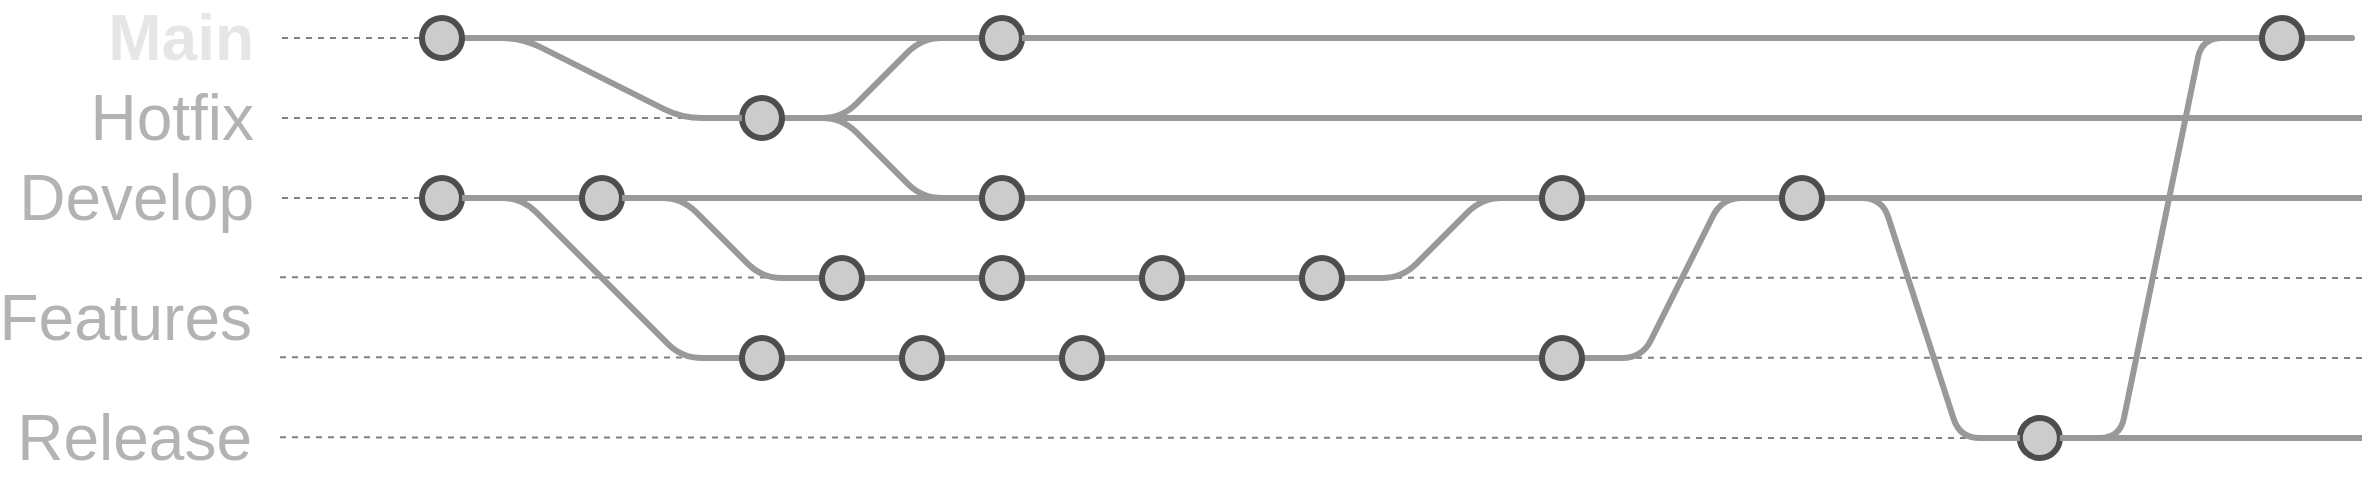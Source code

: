 <mxfile>
    <diagram id="iqNBcv5D5UAEnluReGte" name="Page-1">
        <mxGraphModel dx="2824" dy="867" grid="1" gridSize="10" guides="1" tooltips="1" connect="1" arrows="1" fold="1" page="1" pageScale="1" pageWidth="1169" pageHeight="827" math="0" shadow="0">
            <root>
                <mxCell id="0"/>
                <mxCell id="1" parent="0"/>
                <mxCell id="54" value="" style="endArrow=none;dashed=1;html=1;strokeColor=#808080;entryX=0;entryY=0.5;entryDx=0;entryDy=0;" parent="1" edge="1" target="51">
                    <mxGeometry width="50" height="50" relative="1" as="geometry">
                        <mxPoint x="119" y="279.67" as="sourcePoint"/>
                        <mxPoint x="350" y="280" as="targetPoint"/>
                    </mxGeometry>
                </mxCell>
                <mxCell id="87" value="" style="endArrow=none;dashed=1;html=1;strokeColor=#808080;exitX=1;exitY=0.5;exitDx=0;exitDy=0;" edge="1" parent="1" source="51">
                    <mxGeometry width="50" height="50" relative="1" as="geometry">
                        <mxPoint x="129" y="249.67" as="sourcePoint"/>
                        <mxPoint x="1160" y="280" as="targetPoint"/>
                    </mxGeometry>
                </mxCell>
                <mxCell id="63" value="" style="endArrow=none;dashed=1;html=1;strokeColor=#808080;" parent="1" target="58" edge="1">
                    <mxGeometry width="50" height="50" relative="1" as="geometry">
                        <mxPoint x="120" y="80" as="sourcePoint"/>
                        <mxPoint x="1210" y="80" as="targetPoint"/>
                    </mxGeometry>
                </mxCell>
                <mxCell id="68" value="" style="endArrow=none;dashed=1;html=1;startArrow=none;" parent="1" source="42" target="67" edge="1">
                    <mxGeometry width="50" height="50" relative="1" as="geometry">
                        <mxPoint x="770" y="160" as="sourcePoint"/>
                        <mxPoint x="1210" y="160" as="targetPoint"/>
                    </mxGeometry>
                </mxCell>
                <mxCell id="18" value="" style="endArrow=none;dashed=1;html=1;startArrow=none;" parent="1" source="67" edge="1">
                    <mxGeometry width="50" height="50" relative="1" as="geometry">
                        <mxPoint x="120" y="160" as="sourcePoint"/>
                        <mxPoint x="1040" y="160" as="targetPoint"/>
                    </mxGeometry>
                </mxCell>
                <mxCell id="43" value="" style="endArrow=none;dashed=1;html=1;strokeColor=#808080;" parent="1" target="42" edge="1">
                    <mxGeometry width="50" height="50" relative="1" as="geometry">
                        <mxPoint x="120" y="160" as="sourcePoint"/>
                        <mxPoint x="1210" y="160" as="targetPoint"/>
                    </mxGeometry>
                </mxCell>
                <mxCell id="41" value="" style="endArrow=none;dashed=1;html=1;strokeColor=#808080;" parent="1" target="40" edge="1">
                    <mxGeometry width="50" height="50" relative="1" as="geometry">
                        <mxPoint x="120" y="120" as="sourcePoint"/>
                        <mxPoint x="1210" y="120" as="targetPoint"/>
                    </mxGeometry>
                </mxCell>
                <mxCell id="57" value="" style="endArrow=none;dashed=1;html=1;startArrow=none;" parent="1" source="58" edge="1">
                    <mxGeometry width="50" height="50" relative="1" as="geometry">
                        <mxPoint x="120" y="80" as="sourcePoint"/>
                        <mxPoint x="1040" y="80" as="targetPoint"/>
                    </mxGeometry>
                </mxCell>
                <mxCell id="33" value="" style="endArrow=none;dashed=1;html=1;strokeColor=#808080;" parent="1" edge="1">
                    <mxGeometry width="50" height="50" relative="1" as="geometry">
                        <mxPoint x="119" y="239.67" as="sourcePoint"/>
                        <mxPoint x="1160" y="240" as="targetPoint"/>
                    </mxGeometry>
                </mxCell>
                <mxCell id="23" value="" style="endArrow=none;dashed=1;html=1;strokeColor=#808080;" parent="1" edge="1">
                    <mxGeometry width="50" height="50" relative="1" as="geometry">
                        <mxPoint x="119" y="199.67" as="sourcePoint"/>
                        <mxPoint x="1160" y="200" as="targetPoint"/>
                    </mxGeometry>
                </mxCell>
                <mxCell id="KxlWeBCbH4CNowEoGFHw-25" style="edgeStyle=entityRelationEdgeStyle;rounded=1;orthogonalLoop=1;jettySize=auto;html=1;entryX=0;entryY=0.5;entryDx=0;entryDy=0;endArrow=none;endFill=0;strokeWidth=3;fontColor=#B3B3B3;exitX=1;exitY=0.5;exitDx=0;exitDy=0;strokeColor=#999999;" parent="1" source="21" target="KxlWeBCbH4CNowEoGFHw-24" edge="1">
                    <mxGeometry relative="1" as="geometry"/>
                </mxCell>
                <mxCell id="KxlWeBCbH4CNowEoGFHw-38" style="edgeStyle=entityRelationEdgeStyle;rounded=1;orthogonalLoop=1;jettySize=auto;html=1;endArrow=none;endFill=0;strokeWidth=3;fontColor=#B3B3B3;strokeColor=#999999;" parent="1" source="KxlWeBCbH4CNowEoGFHw-22" target="KxlWeBCbH4CNowEoGFHw-21" edge="1">
                    <mxGeometry relative="1" as="geometry"/>
                </mxCell>
                <mxCell id="KxlWeBCbH4CNowEoGFHw-37" style="edgeStyle=entityRelationEdgeStyle;rounded=1;orthogonalLoop=1;jettySize=auto;html=1;endArrow=none;endFill=0;strokeWidth=3;fontColor=#B3B3B3;strokeColor=#999999;" parent="1" source="KxlWeBCbH4CNowEoGFHw-23" target="KxlWeBCbH4CNowEoGFHw-22" edge="1">
                    <mxGeometry relative="1" as="geometry"/>
                </mxCell>
                <mxCell id="KxlWeBCbH4CNowEoGFHw-36" style="edgeStyle=entityRelationEdgeStyle;rounded=1;orthogonalLoop=1;jettySize=auto;html=1;endArrow=none;endFill=0;strokeWidth=3;fontColor=#B3B3B3;strokeColor=#999999;" parent="1" source="KxlWeBCbH4CNowEoGFHw-24" target="KxlWeBCbH4CNowEoGFHw-23" edge="1">
                    <mxGeometry relative="1" as="geometry"/>
                </mxCell>
                <mxCell id="KxlWeBCbH4CNowEoGFHw-24" value="" style="ellipse;whiteSpace=wrap;html=1;aspect=fixed;strokeWidth=3;fillColor=#CCCCCC;strokeColor=#4D4D4D;" parent="1" vertex="1">
                    <mxGeometry x="390" y="190" width="20" height="20" as="geometry"/>
                </mxCell>
                <mxCell id="KxlWeBCbH4CNowEoGFHw-29" value="Develop" style="text;html=1;strokeColor=none;fillColor=none;align=right;verticalAlign=middle;whiteSpace=wrap;rounded=0;shadow=0;rotation=0;fontColor=#B3B3B3;fontSize=32;" parent="1" vertex="1">
                    <mxGeometry x="6.54" y="150" width="100.93" height="20" as="geometry"/>
                </mxCell>
                <mxCell id="KxlWeBCbH4CNowEoGFHw-23" value="" style="ellipse;whiteSpace=wrap;html=1;aspect=fixed;strokeWidth=3;fillColor=#CCCCCC;strokeColor=#4D4D4D;" parent="1" vertex="1">
                    <mxGeometry x="470.0" y="190" width="20" height="20" as="geometry"/>
                </mxCell>
                <mxCell id="KxlWeBCbH4CNowEoGFHw-22" value="" style="ellipse;whiteSpace=wrap;html=1;aspect=fixed;strokeWidth=3;fillColor=#CCCCCC;strokeColor=#4D4D4D;" parent="1" vertex="1">
                    <mxGeometry x="550.0" y="190" width="20" height="20" as="geometry"/>
                </mxCell>
                <mxCell id="44" style="edgeStyle=entityRelationEdgeStyle;html=1;entryX=0;entryY=0.5;entryDx=0;entryDy=0;strokeColor=#999999;strokeWidth=3;endArrow=none;endFill=0;" parent="1" source="KxlWeBCbH4CNowEoGFHw-21" target="42" edge="1">
                    <mxGeometry relative="1" as="geometry"/>
                </mxCell>
                <mxCell id="KxlWeBCbH4CNowEoGFHw-21" value="" style="ellipse;whiteSpace=wrap;html=1;aspect=fixed;strokeWidth=3;fillColor=#CCCCCC;strokeColor=#4D4D4D;" parent="1" vertex="1">
                    <mxGeometry x="630" y="190" width="20" height="20" as="geometry"/>
                </mxCell>
                <mxCell id="20" style="edgeStyle=none;html=1;endArrow=none;endFill=0;strokeWidth=3;startArrow=none;strokeColor=#999999;" parent="1" source="62" target="42" edge="1">
                    <mxGeometry relative="1" as="geometry">
                        <mxPoint x="700" y="160" as="targetPoint"/>
                    </mxGeometry>
                </mxCell>
                <mxCell id="19" value="" style="ellipse;whiteSpace=wrap;html=1;aspect=fixed;strokeWidth=3;fillColor=#CCCCCC;strokeColor=#4D4D4D;" parent="1" vertex="1">
                    <mxGeometry x="190" y="150" width="20" height="20" as="geometry"/>
                </mxCell>
                <mxCell id="22" value="" style="edgeStyle=none;html=1;endArrow=none;endFill=0;strokeWidth=3;strokeColor=#999999;" parent="1" source="19" target="21" edge="1">
                    <mxGeometry relative="1" as="geometry">
                        <mxPoint x="320" y="160" as="targetPoint"/>
                        <mxPoint x="210" y="160" as="sourcePoint"/>
                    </mxGeometry>
                </mxCell>
                <mxCell id="21" value="" style="ellipse;whiteSpace=wrap;html=1;aspect=fixed;strokeWidth=3;fillColor=#CCCCCC;strokeColor=#4D4D4D;" parent="1" vertex="1">
                    <mxGeometry x="270" y="150" width="20" height="20" as="geometry"/>
                </mxCell>
                <mxCell id="24" value="Features" style="text;html=1;strokeColor=none;fillColor=none;align=right;verticalAlign=middle;whiteSpace=wrap;rounded=0;shadow=0;rotation=0;fontColor=#B3B3B3;fontSize=32;" parent="1" vertex="1">
                    <mxGeometry x="10" y="210" width="97.47" height="20" as="geometry"/>
                </mxCell>
                <mxCell id="25" style="edgeStyle=entityRelationEdgeStyle;rounded=1;orthogonalLoop=1;jettySize=auto;html=1;entryX=0;entryY=0.5;entryDx=0;entryDy=0;endArrow=none;endFill=0;strokeWidth=3;fontColor=#B3B3B3;exitX=1;exitY=0.5;exitDx=0;exitDy=0;strokeColor=#999999;" parent="1" source="19" target="29" edge="1">
                    <mxGeometry relative="1" as="geometry">
                        <mxPoint x="250" y="200" as="sourcePoint"/>
                    </mxGeometry>
                </mxCell>
                <mxCell id="26" style="edgeStyle=entityRelationEdgeStyle;rounded=1;orthogonalLoop=1;jettySize=auto;html=1;endArrow=none;endFill=0;strokeWidth=3;fontColor=#B3B3B3;strokeColor=#999999;" parent="1" source="31" target="32" edge="1">
                    <mxGeometry relative="1" as="geometry"/>
                </mxCell>
                <mxCell id="27" style="edgeStyle=entityRelationEdgeStyle;rounded=1;orthogonalLoop=1;jettySize=auto;html=1;endArrow=none;endFill=0;strokeWidth=3;fontColor=#B3B3B3;strokeColor=#999999;" parent="1" source="30" target="31" edge="1">
                    <mxGeometry relative="1" as="geometry"/>
                </mxCell>
                <mxCell id="28" style="edgeStyle=entityRelationEdgeStyle;rounded=1;orthogonalLoop=1;jettySize=auto;html=1;endArrow=none;endFill=0;strokeWidth=3;fontColor=#B3B3B3;strokeColor=#999999;" parent="1" source="29" target="30" edge="1">
                    <mxGeometry relative="1" as="geometry"/>
                </mxCell>
                <mxCell id="29" value="" style="ellipse;whiteSpace=wrap;html=1;aspect=fixed;strokeWidth=3;fillColor=#CCCCCC;strokeColor=#4D4D4D;" parent="1" vertex="1">
                    <mxGeometry x="350" y="230" width="20" height="20" as="geometry"/>
                </mxCell>
                <mxCell id="30" value="" style="ellipse;whiteSpace=wrap;html=1;aspect=fixed;strokeWidth=3;fillColor=#CCCCCC;strokeColor=#4D4D4D;" parent="1" vertex="1">
                    <mxGeometry x="430.0" y="230" width="20" height="20" as="geometry"/>
                </mxCell>
                <mxCell id="31" value="" style="ellipse;whiteSpace=wrap;html=1;aspect=fixed;strokeWidth=3;fillColor=#CCCCCC;strokeColor=#4D4D4D;" parent="1" vertex="1">
                    <mxGeometry x="510.0" y="230" width="20" height="20" as="geometry"/>
                </mxCell>
                <mxCell id="69" style="edgeStyle=entityRelationEdgeStyle;html=1;entryX=0;entryY=0.5;entryDx=0;entryDy=0;strokeColor=#999999;strokeWidth=3;endArrow=none;endFill=0;" parent="1" source="32" target="67" edge="1">
                    <mxGeometry relative="1" as="geometry"/>
                </mxCell>
                <mxCell id="32" value="" style="ellipse;whiteSpace=wrap;html=1;aspect=fixed;strokeWidth=3;fillColor=#CCCCCC;strokeColor=#4D4D4D;" parent="1" vertex="1">
                    <mxGeometry x="750" y="230" width="20" height="20" as="geometry"/>
                </mxCell>
                <mxCell id="35" value="Hotfix" style="text;html=1;strokeColor=none;fillColor=none;align=right;verticalAlign=middle;whiteSpace=wrap;rounded=0;shadow=0;rotation=0;fontColor=#B3B3B3;fontSize=32;" parent="1" vertex="1">
                    <mxGeometry x="6.54" y="110" width="100.93" height="20" as="geometry"/>
                </mxCell>
                <mxCell id="36" value="" style="endArrow=none;dashed=1;html=1;startArrow=none;" parent="1" source="40" edge="1">
                    <mxGeometry width="50" height="50" relative="1" as="geometry">
                        <mxPoint x="120" y="120" as="sourcePoint"/>
                        <mxPoint x="1040" y="120" as="targetPoint"/>
                    </mxGeometry>
                </mxCell>
                <mxCell id="37" style="edgeStyle=none;html=1;endArrow=none;endFill=0;strokeWidth=3;startArrow=none;strokeColor=#999999;" parent="1" source="40" edge="1">
                    <mxGeometry relative="1" as="geometry">
                        <mxPoint x="380" y="120" as="targetPoint"/>
                    </mxGeometry>
                </mxCell>
                <mxCell id="61" style="edgeStyle=entityRelationEdgeStyle;html=1;strokeColor=#999999;strokeWidth=3;endArrow=none;endFill=0;" parent="1" source="40" target="62" edge="1">
                    <mxGeometry relative="1" as="geometry">
                        <mxPoint x="510" y="160" as="targetPoint"/>
                    </mxGeometry>
                </mxCell>
                <mxCell id="64" style="edgeStyle=entityRelationEdgeStyle;html=1;strokeColor=#999999;strokeWidth=3;endArrow=none;endFill=0;" parent="1" source="40" target="58" edge="1">
                    <mxGeometry relative="1" as="geometry"/>
                </mxCell>
                <mxCell id="71" style="edgeStyle=entityRelationEdgeStyle;html=1;strokeColor=#999999;strokeWidth=3;endArrow=none;endFill=0;" parent="1" source="40" edge="1">
                    <mxGeometry relative="1" as="geometry">
                        <mxPoint x="1160" y="120" as="targetPoint"/>
                    </mxGeometry>
                </mxCell>
                <mxCell id="40" value="" style="ellipse;whiteSpace=wrap;html=1;aspect=fixed;strokeWidth=3;fillColor=#CCCCCC;strokeColor=#4D4D4D;" parent="1" vertex="1">
                    <mxGeometry x="350" y="110" width="20" height="20" as="geometry"/>
                </mxCell>
                <mxCell id="66" style="edgeStyle=entityRelationEdgeStyle;html=1;strokeColor=#999999;strokeWidth=3;endArrow=none;endFill=0;" parent="1" source="42" target="67" edge="1">
                    <mxGeometry relative="1" as="geometry">
                        <mxPoint x="860" y="160" as="targetPoint"/>
                    </mxGeometry>
                </mxCell>
                <mxCell id="42" value="" style="ellipse;whiteSpace=wrap;html=1;aspect=fixed;strokeWidth=3;fillColor=#CCCCCC;strokeColor=#4D4D4D;" parent="1" vertex="1">
                    <mxGeometry x="750" y="150" width="20" height="20" as="geometry"/>
                </mxCell>
                <mxCell id="86" style="edgeStyle=entityRelationEdgeStyle;html=1;strokeColor=#999999;strokeWidth=3;endArrow=none;endFill=0;" parent="1" source="51" target="83" edge="1">
                    <mxGeometry relative="1" as="geometry"/>
                </mxCell>
                <mxCell id="51" value="" style="ellipse;whiteSpace=wrap;html=1;aspect=fixed;strokeWidth=3;fillColor=#CCCCCC;strokeColor=#4D4D4D;" parent="1" vertex="1">
                    <mxGeometry x="988.93" y="270" width="20" height="20" as="geometry"/>
                </mxCell>
                <mxCell id="52" value="Release" style="text;html=1;strokeColor=none;fillColor=none;align=right;verticalAlign=middle;whiteSpace=wrap;rounded=0;shadow=0;rotation=0;fontColor=#B3B3B3;fontSize=32;" parent="1" vertex="1">
                    <mxGeometry x="10.01" y="270" width="97.46" height="20" as="geometry"/>
                </mxCell>
                <mxCell id="55" value="Main" style="text;html=1;strokeColor=none;fillColor=none;align=right;verticalAlign=middle;whiteSpace=wrap;rounded=0;shadow=0;rotation=0;fontColor=#E6E6E6;fontSize=32;fontStyle=1" parent="1" vertex="1">
                    <mxGeometry x="6.54" y="70" width="100.93" height="20" as="geometry"/>
                </mxCell>
                <mxCell id="59" style="edgeStyle=entityRelationEdgeStyle;html=1;strokeColor=#999999;strokeWidth=3;endArrow=none;endFill=0;" parent="1" source="56" target="58" edge="1">
                    <mxGeometry relative="1" as="geometry"/>
                </mxCell>
                <mxCell id="60" style="edgeStyle=entityRelationEdgeStyle;html=1;entryX=0;entryY=0.5;entryDx=0;entryDy=0;strokeColor=#999999;strokeWidth=3;endArrow=none;endFill=0;" parent="1" source="56" target="40" edge="1">
                    <mxGeometry relative="1" as="geometry"/>
                </mxCell>
                <mxCell id="56" value="" style="ellipse;whiteSpace=wrap;html=1;aspect=fixed;strokeWidth=3;fillColor=#CCCCCC;strokeColor=#4D4D4D;" parent="1" vertex="1">
                    <mxGeometry x="190" y="70" width="20" height="20" as="geometry"/>
                </mxCell>
                <mxCell id="70" style="edgeStyle=entityRelationEdgeStyle;html=1;strokeColor=#999999;strokeWidth=3;endArrow=none;endFill=0;startArrow=none;" parent="1" source="83" edge="1">
                    <mxGeometry relative="1" as="geometry">
                        <mxPoint x="1040" y="80" as="targetPoint"/>
                    </mxGeometry>
                </mxCell>
                <mxCell id="58" value="" style="ellipse;whiteSpace=wrap;html=1;aspect=fixed;strokeWidth=3;fillColor=#CCCCCC;strokeColor=#4D4D4D;" parent="1" vertex="1">
                    <mxGeometry x="470" y="70" width="20" height="20" as="geometry"/>
                </mxCell>
                <mxCell id="65" value="" style="edgeStyle=none;html=1;endArrow=none;endFill=0;strokeWidth=3;startArrow=none;strokeColor=#999999;" parent="1" source="21" target="62" edge="1">
                    <mxGeometry relative="1" as="geometry">
                        <mxPoint x="750" y="160" as="targetPoint"/>
                        <mxPoint x="290" y="160" as="sourcePoint"/>
                    </mxGeometry>
                </mxCell>
                <mxCell id="62" value="" style="ellipse;whiteSpace=wrap;html=1;aspect=fixed;strokeWidth=3;fillColor=#CCCCCC;strokeColor=#4D4D4D;" parent="1" vertex="1">
                    <mxGeometry x="470" y="150" width="20" height="20" as="geometry"/>
                </mxCell>
                <mxCell id="72" style="edgeStyle=entityRelationEdgeStyle;html=1;strokeColor=#999999;strokeWidth=3;endArrow=none;endFill=0;" parent="1" source="67" edge="1">
                    <mxGeometry relative="1" as="geometry">
                        <mxPoint x="1160" y="160" as="targetPoint"/>
                    </mxGeometry>
                </mxCell>
                <mxCell id="76" style="edgeStyle=entityRelationEdgeStyle;html=1;entryX=0;entryY=0.5;entryDx=0;entryDy=0;strokeColor=#999999;strokeWidth=3;endArrow=none;endFill=0;" parent="1" source="67" target="51" edge="1">
                    <mxGeometry relative="1" as="geometry"/>
                </mxCell>
                <mxCell id="67" value="" style="ellipse;whiteSpace=wrap;html=1;aspect=fixed;strokeWidth=3;fillColor=#CCCCCC;strokeColor=#4D4D4D;" parent="1" vertex="1">
                    <mxGeometry x="870" y="150" width="20" height="20" as="geometry"/>
                </mxCell>
                <mxCell id="82" value="" style="edgeStyle=entityRelationEdgeStyle;html=1;strokeColor=#999999;strokeWidth=3;endArrow=none;endFill=0;" parent="1" source="58" target="83" edge="1">
                    <mxGeometry relative="1" as="geometry">
                        <mxPoint x="870" y="80" as="targetPoint"/>
                        <mxPoint x="490" y="80" as="sourcePoint"/>
                    </mxGeometry>
                </mxCell>
                <mxCell id="83" value="" style="ellipse;whiteSpace=wrap;html=1;aspect=fixed;strokeWidth=3;fillColor=#CCCCCC;strokeColor=#4D4D4D;" parent="1" vertex="1">
                    <mxGeometry x="1110" y="70" width="20" height="20" as="geometry"/>
                </mxCell>
                <mxCell id="88" style="edgeStyle=entityRelationEdgeStyle;html=1;strokeColor=#999999;strokeWidth=3;endArrow=none;endFill=0;exitX=1;exitY=0.5;exitDx=0;exitDy=0;" edge="1" parent="1" source="51">
                    <mxGeometry relative="1" as="geometry">
                        <mxPoint x="1160" y="280" as="targetPoint"/>
                        <mxPoint x="900" y="170" as="sourcePoint"/>
                    </mxGeometry>
                </mxCell>
            </root>
        </mxGraphModel>
    </diagram>
</mxfile>